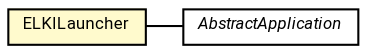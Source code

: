 #!/usr/local/bin/dot
#
# Class diagram 
# Generated by UMLGraph version R5_7_2-60-g0e99a6 (http://www.spinellis.gr/umlgraph/)
#

digraph G {
	graph [fontnames="svg"]
	edge [fontname="Roboto",fontsize=7,labelfontname="Roboto",labelfontsize=7,color="black"];
	node [fontname="Roboto",fontcolor="black",fontsize=8,shape=plaintext,margin=0,width=0,height=0];
	nodesep=0.15;
	ranksep=0.25;
	rankdir=LR;
	// de.lmu.ifi.dbs.elki.application.ELKILauncher
	c3701838 [label=<<table title="de.lmu.ifi.dbs.elki.application.ELKILauncher" border="0" cellborder="1" cellspacing="0" cellpadding="2" bgcolor="lemonChiffon" href="ELKILauncher.html" target="_parent">
		<tr><td><table border="0" cellspacing="0" cellpadding="1">
		<tr><td align="center" balign="center"> <font face="Roboto">ELKILauncher</font> </td></tr>
		</table></td></tr>
		</table>>, URL="ELKILauncher.html"];
	// de.lmu.ifi.dbs.elki.application.AbstractApplication
	c3702903 [label=<<table title="de.lmu.ifi.dbs.elki.application.AbstractApplication" border="0" cellborder="1" cellspacing="0" cellpadding="2" href="AbstractApplication.html" target="_parent">
		<tr><td><table border="0" cellspacing="0" cellpadding="1">
		<tr><td align="center" balign="center"> <font face="Roboto"><i>AbstractApplication</i></font> </td></tr>
		</table></td></tr>
		</table>>, URL="AbstractApplication.html"];
	// de.lmu.ifi.dbs.elki.application.ELKILauncher assoc de.lmu.ifi.dbs.elki.application.AbstractApplication
	c3701838 -> c3702903 [arrowhead=none,weight=2];
}

